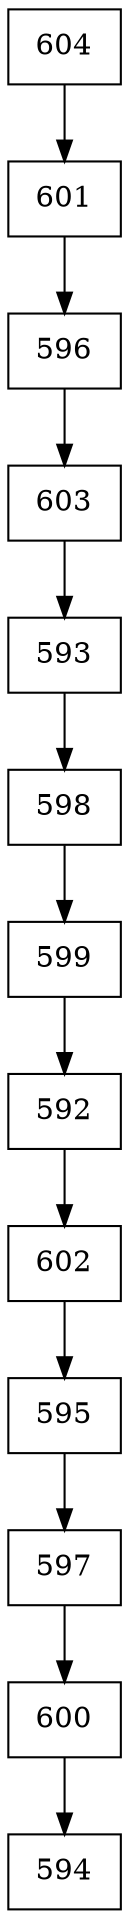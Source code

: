 digraph G {
  node [shape=record];
  node0 [label="{604}"];
  node0 -> node1;
  node1 [label="{601}"];
  node1 -> node2;
  node2 [label="{596}"];
  node2 -> node3;
  node3 [label="{603}"];
  node3 -> node4;
  node4 [label="{593}"];
  node4 -> node5;
  node5 [label="{598}"];
  node5 -> node6;
  node6 [label="{599}"];
  node6 -> node7;
  node7 [label="{592}"];
  node7 -> node8;
  node8 [label="{602}"];
  node8 -> node9;
  node9 [label="{595}"];
  node9 -> node10;
  node10 [label="{597}"];
  node10 -> node11;
  node11 [label="{600}"];
  node11 -> node12;
  node12 [label="{594}"];
}
